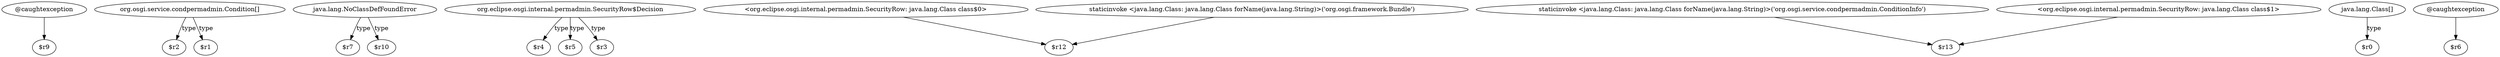 digraph g {
0[label="@caughtexception"]
1[label="$r9"]
0->1[label=""]
2[label="org.osgi.service.condpermadmin.Condition[]"]
3[label="$r2"]
2->3[label="type"]
4[label="java.lang.NoClassDefFoundError"]
5[label="$r7"]
4->5[label="type"]
6[label="org.eclipse.osgi.internal.permadmin.SecurityRow$Decision"]
7[label="$r4"]
6->7[label="type"]
8[label="<org.eclipse.osgi.internal.permadmin.SecurityRow: java.lang.Class class$0>"]
9[label="$r12"]
8->9[label=""]
10[label="staticinvoke <java.lang.Class: java.lang.Class forName(java.lang.String)>('org.osgi.service.condpermadmin.ConditionInfo')"]
11[label="$r13"]
10->11[label=""]
12[label="$r5"]
6->12[label="type"]
13[label="$r1"]
2->13[label="type"]
14[label="java.lang.Class[]"]
15[label="$r0"]
14->15[label="type"]
16[label="@caughtexception"]
17[label="$r6"]
16->17[label=""]
18[label="$r10"]
4->18[label="type"]
19[label="$r3"]
6->19[label="type"]
20[label="<org.eclipse.osgi.internal.permadmin.SecurityRow: java.lang.Class class$1>"]
20->11[label=""]
21[label="staticinvoke <java.lang.Class: java.lang.Class forName(java.lang.String)>('org.osgi.framework.Bundle')"]
21->9[label=""]
}